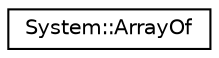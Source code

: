 digraph G
{
  edge [fontname="Helvetica",fontsize="10",labelfontname="Helvetica",labelfontsize="10"];
  node [fontname="Helvetica",fontsize="10",shape=record];
  rankdir="LR";
  Node1 [label="System::ArrayOf",height=0.2,width=0.4,color="black", fillcolor="white", style="filled",URL="$class_system_1_1_array_of.html"];
}
